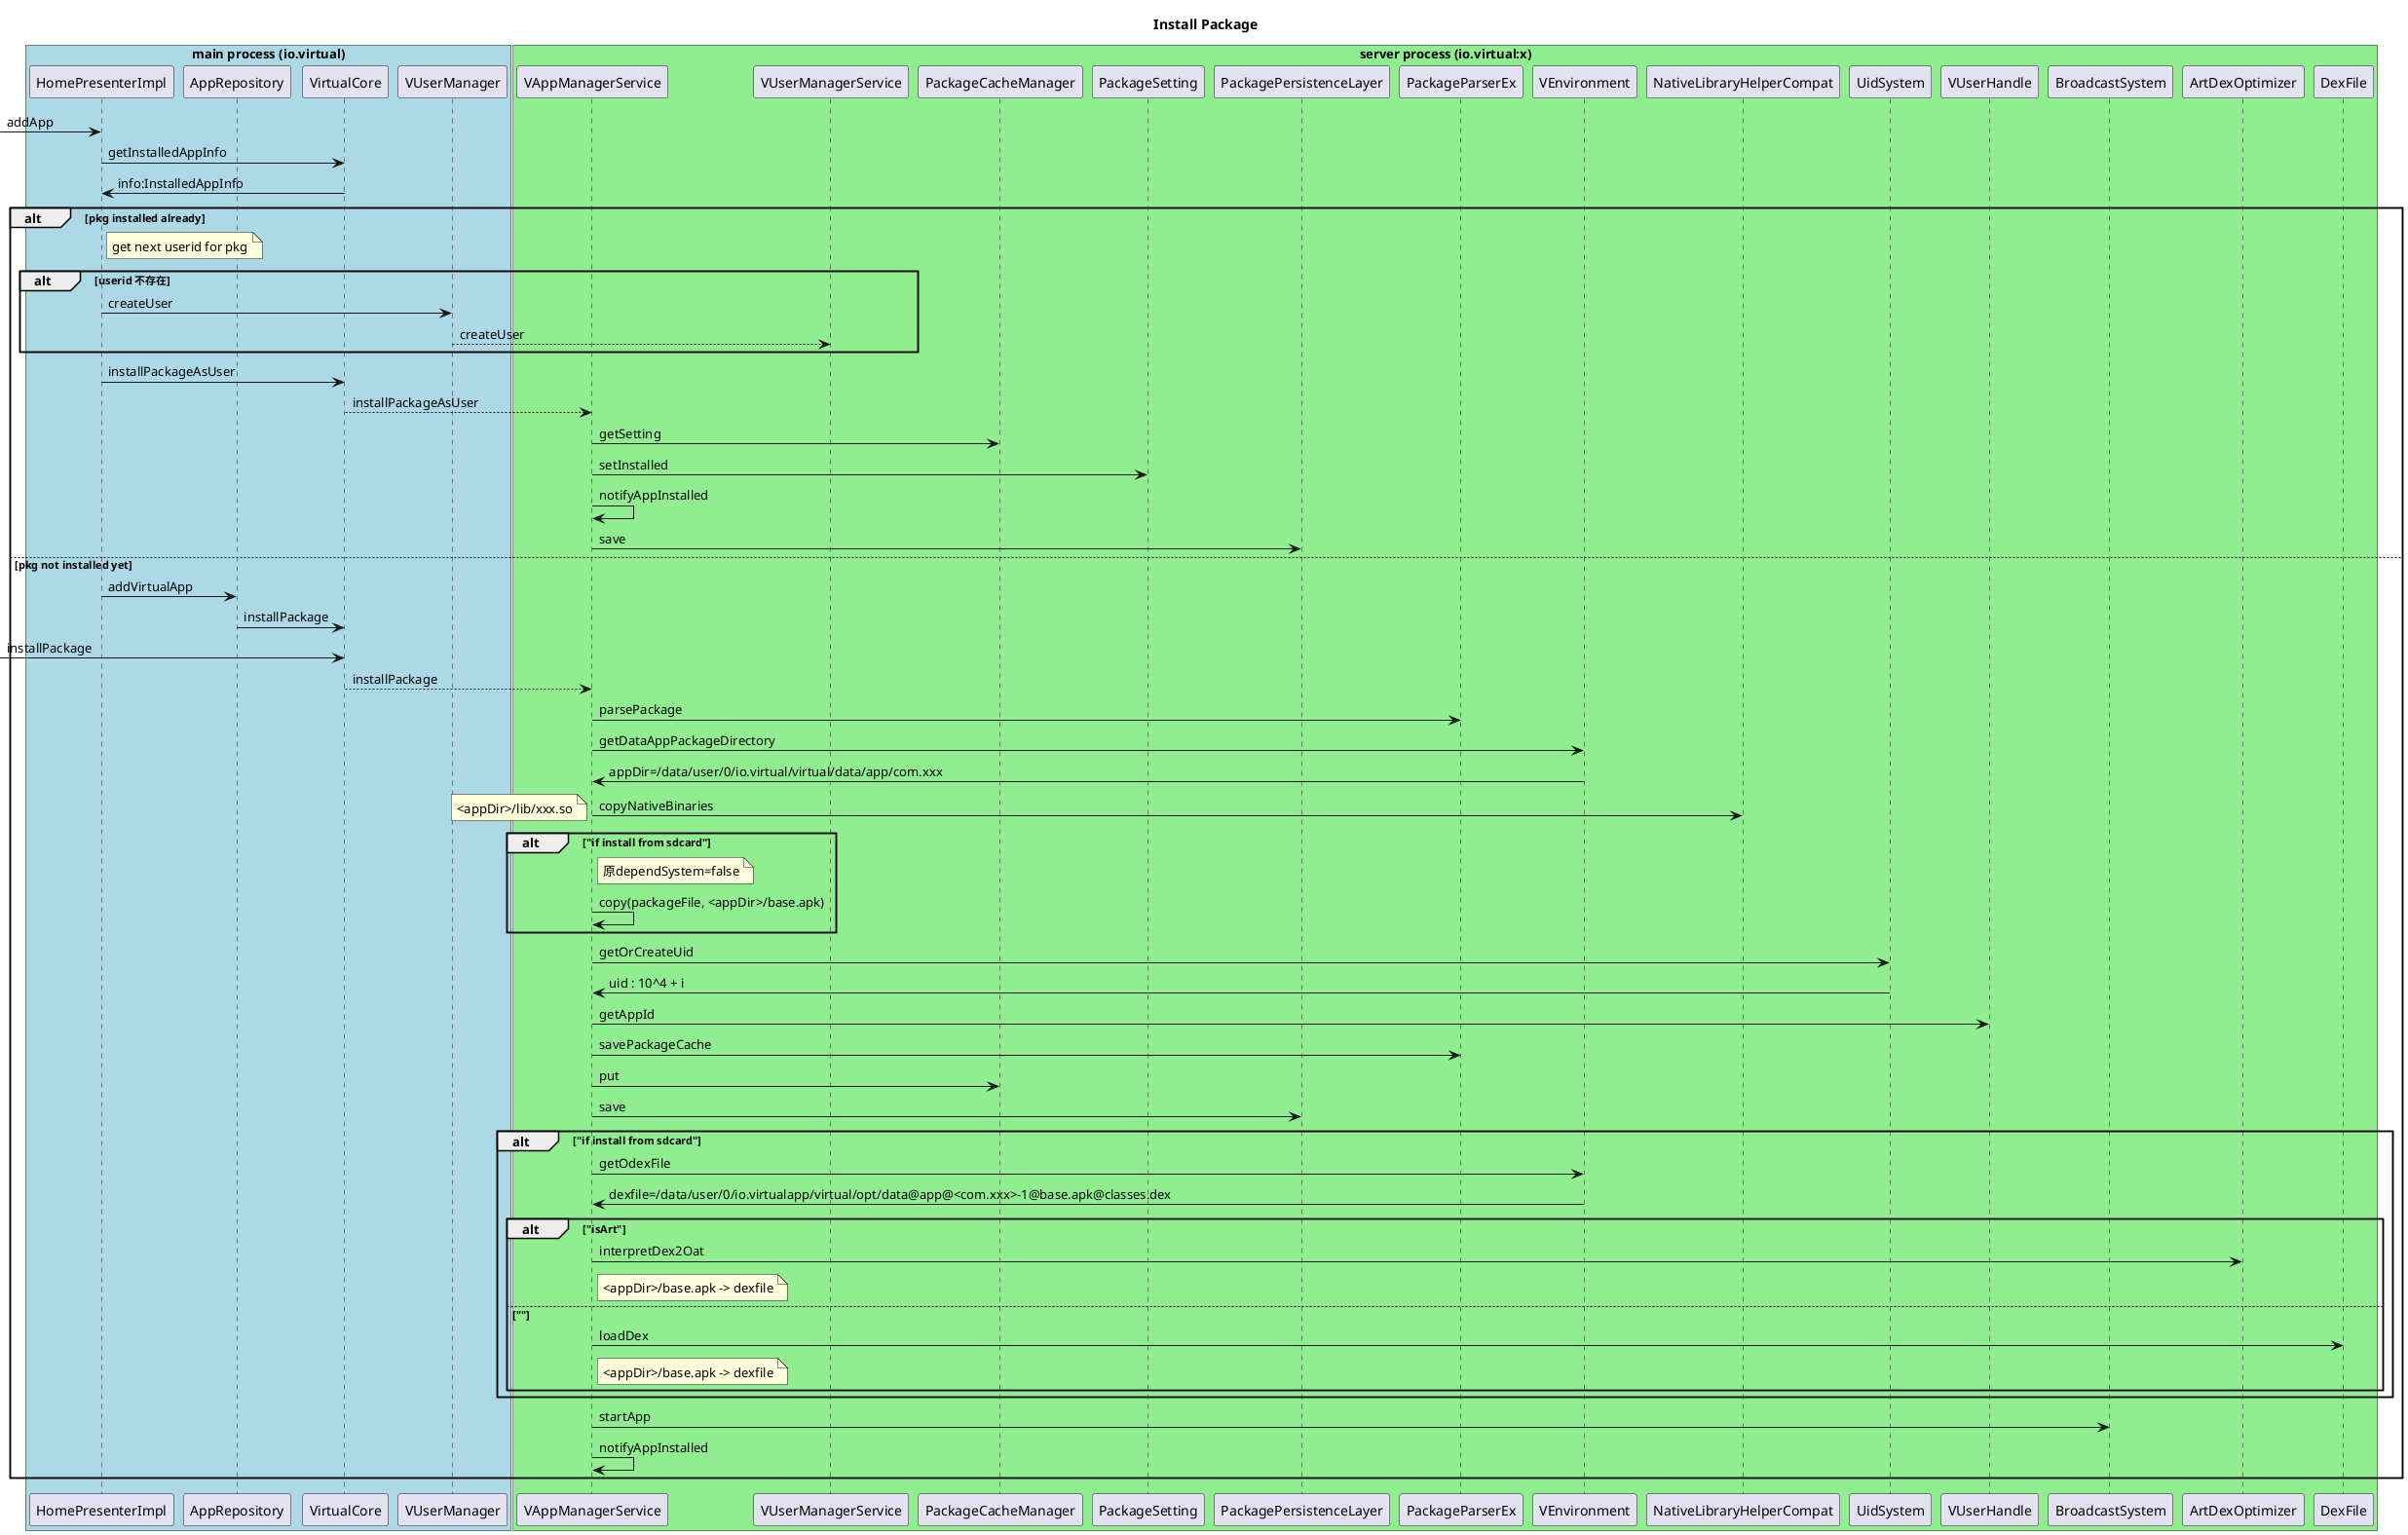 @startuml
title Install Package
box "main process (io.virtual)" #LightBlue
participant HomePresenterImpl
participant AppRepository
participant VirtualCore as VC
participant VUserManager
end box
box "server process (io.virtual:x)" #LightGreen
participant VAppManagerService as VAppMS
participant VUserManagerService
participant PackageCacheManager
participant PackageSetting
participant PackagePersistenceLayer
participant PackageParserEx
participant VEnvironment
participant NativeLibraryHelperCompat
participant UidSystem
participant VUserHandle
participant BroadcastSystem
participant ArtDexOptimizer
participant DexFile
end box
[->HomePresenterImpl : addApp
HomePresenterImpl -> VC : getInstalledAppInfo
VC -> HomePresenterImpl : info:InstalledAppInfo
alt pkg installed already
    note right of HomePresenterImpl: get next userid for pkg
    alt userid 不存在
        HomePresenterImpl -> VUserManager : createUser
        VUserManager --> VUserManagerService : createUser
    end
    HomePresenterImpl -> VC : installPackageAsUser
    VC ---> VAppMS :  installPackageAsUser
    VAppMS -> PackageCacheManager : getSetting
    VAppMS -> PackageSetting : setInstalled
    VAppMS -> VAppMS : notifyAppInstalled
    VAppMS -> PackagePersistenceLayer : save
else pkg not installed yet
    HomePresenterImpl -> AppRepository : addVirtualApp
    AppRepository -> VC : installPackage
    -> VC : installPackage
    VC ---> VAppMS : installPackage
    VAppMS -> PackageParserEx : parsePackage
    VAppMS -> VEnvironment : getDataAppPackageDirectory
    VEnvironment -> VAppMS : appDir=/data/user/0/io.virtual/virtual/data/app/com.xxx
    VAppMS -> NativeLibraryHelperCompat : copyNativeBinaries
    note left : <appDir>/lib/xxx.so
    alt "if install from sdcard"
        note right of VAppMS:原dependSystem=false
        VAppMS -> VAppMS: copy(packageFile, <appDir>/base.apk)
    end
    VAppMS -> UidSystem : getOrCreateUid
    UidSystem -> VAppMS : uid : 10^4 + i
    VAppMS -> VUserHandle : getAppId
    VAppMS -> PackageParserEx : savePackageCache
    VAppMS -> PackageCacheManager : put
    VAppMS -> PackagePersistenceLayer : save
    alt "if install from sdcard"
        VAppMS -> VEnvironment : getOdexFile
        VEnvironment -> VAppMS : dexfile=/data/user/0/io.virtualapp/virtual/opt/data@app@<com.xxx>-1@base.apk@classes.dex
        alt "isArt"
            VAppMS -> ArtDexOptimizer : interpretDex2Oat
            note right of VAppMS: <appDir>/base.apk -> dexfile
        else ""
            VAppMS -> DexFile : loadDex
            note right of VAppMS: <appDir>/base.apk -> dexfile
        end
    end
    VAppMS -> BroadcastSystem : startApp
    VAppMS -> VAppMS : notifyAppInstalled
end
@enduml